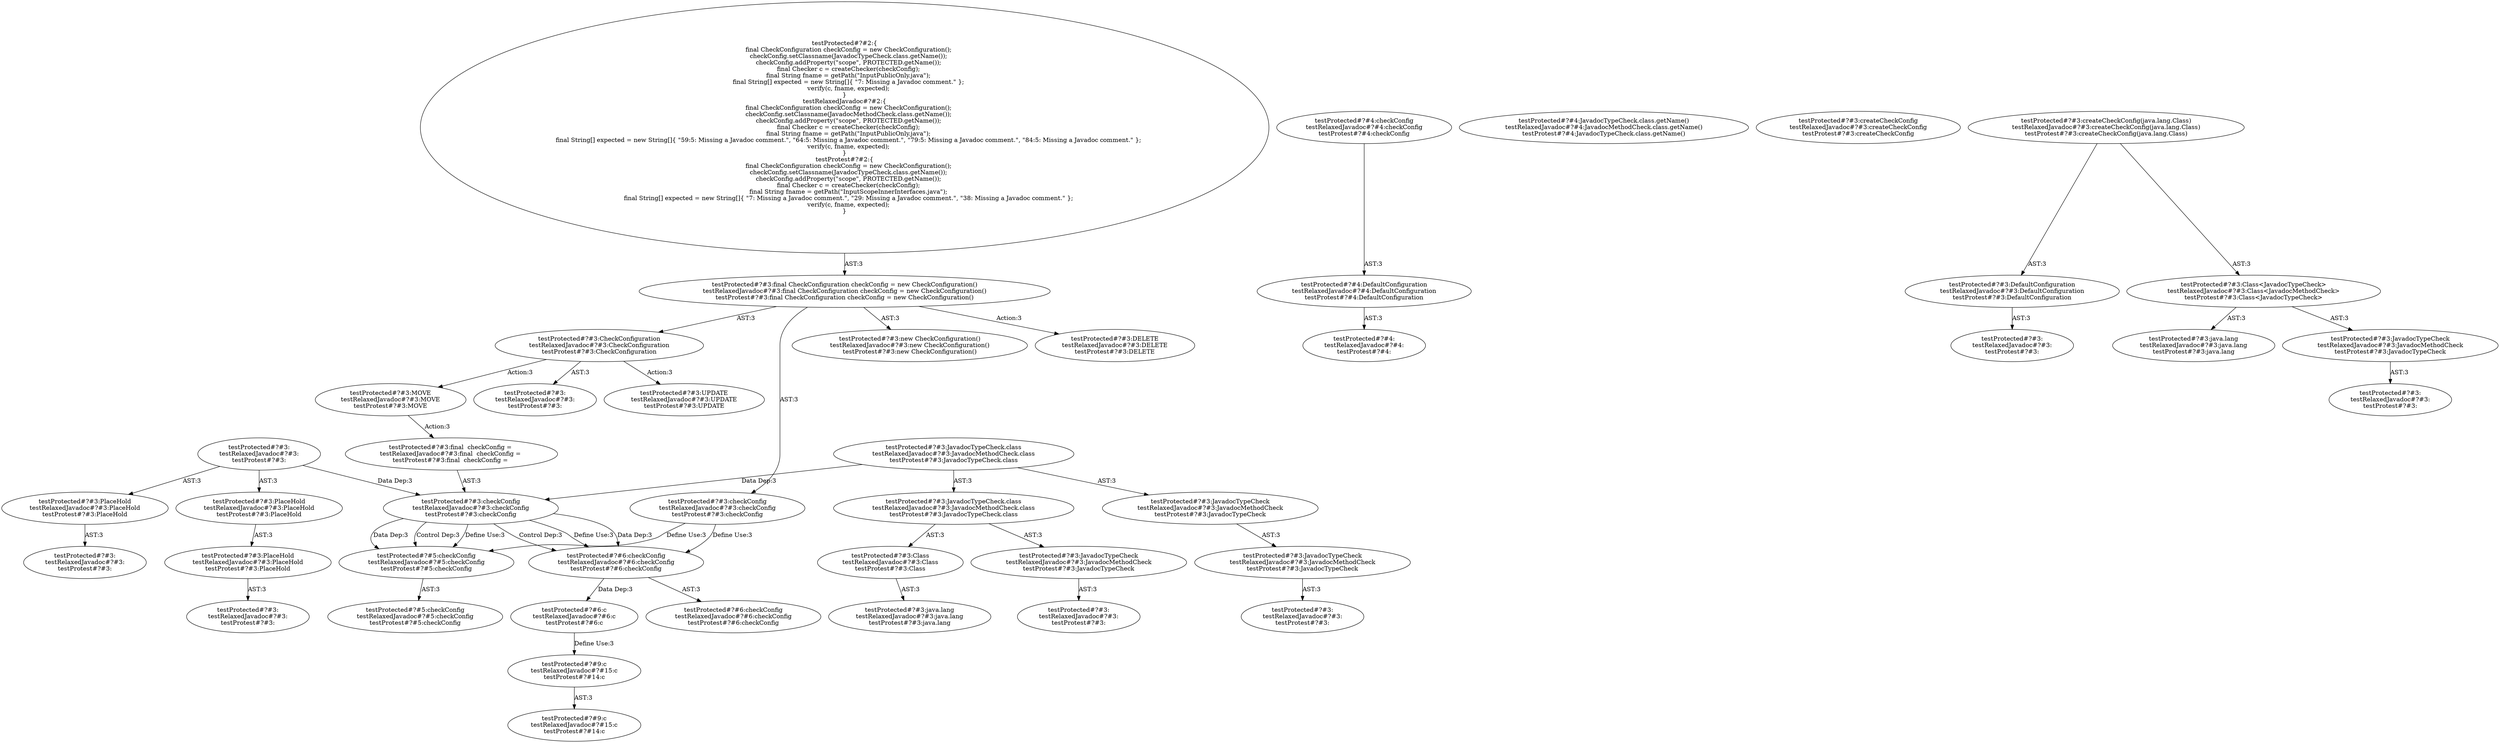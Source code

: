 digraph "Pattern" {
0 [label="testProtected#?#3:UPDATE
testRelaxedJavadoc#?#3:UPDATE
testProtest#?#3:UPDATE" shape=ellipse]
1 [label="testProtected#?#3:CheckConfiguration
testRelaxedJavadoc#?#3:CheckConfiguration
testProtest#?#3:CheckConfiguration" shape=ellipse]
2 [label="testProtected#?#3:final CheckConfiguration checkConfig = new CheckConfiguration()
testRelaxedJavadoc#?#3:final CheckConfiguration checkConfig = new CheckConfiguration()
testProtest#?#3:final CheckConfiguration checkConfig = new CheckConfiguration()" shape=ellipse]
3 [label="testProtected#?#2:\{
    final CheckConfiguration checkConfig = new CheckConfiguration();
    checkConfig.setClassname(JavadocTypeCheck.class.getName());
    checkConfig.addProperty(\"scope\", PROTECTED.getName());
    final Checker c = createChecker(checkConfig);
    final String fname = getPath(\"InputPublicOnly.java\");
    final String[] expected = new String[]\{ \"7: Missing a Javadoc comment.\" \};
    verify(c, fname, expected);
\}
testRelaxedJavadoc#?#2:\{
    final CheckConfiguration checkConfig = new CheckConfiguration();
    checkConfig.setClassname(JavadocMethodCheck.class.getName());
    checkConfig.addProperty(\"scope\", PROTECTED.getName());
    final Checker c = createChecker(checkConfig);
    final String fname = getPath(\"InputPublicOnly.java\");
    final String[] expected = new String[]\{ \"59:5: Missing a Javadoc comment.\", \"64:5: Missing a Javadoc comment.\", \"79:5: Missing a Javadoc comment.\", \"84:5: Missing a Javadoc comment.\" \};
    verify(c, fname, expected);
\}
testProtest#?#2:\{
    final CheckConfiguration checkConfig = new CheckConfiguration();
    checkConfig.setClassname(JavadocTypeCheck.class.getName());
    checkConfig.addProperty(\"scope\", PROTECTED.getName());
    final Checker c = createChecker(checkConfig);
    final String fname = getPath(\"InputScopeInnerInterfaces.java\");
    final String[] expected = new String[]\{ \"7: Missing a Javadoc comment.\", \"29: Missing a Javadoc comment.\", \"38: Missing a Javadoc comment.\" \};
    verify(c, fname, expected);
\}" shape=ellipse]
4 [label="testProtected#?#3:checkConfig
testRelaxedJavadoc#?#3:checkConfig
testProtest#?#3:checkConfig" shape=ellipse]
5 [label="testProtected#?#3:new CheckConfiguration()
testRelaxedJavadoc#?#3:new CheckConfiguration()
testProtest#?#3:new CheckConfiguration()" shape=ellipse]
6 [label="testProtected#?#3:DELETE
testRelaxedJavadoc#?#3:DELETE
testProtest#?#3:DELETE" shape=ellipse]
7 [label="testProtected#?#3:
testRelaxedJavadoc#?#3:
testProtest#?#3:" shape=ellipse]
8 [label="testProtected#?#3:MOVE
testRelaxedJavadoc#?#3:MOVE
testProtest#?#3:MOVE" shape=ellipse]
9 [label="testProtected#?#3:final  checkConfig = 
testRelaxedJavadoc#?#3:final  checkConfig = 
testProtest#?#3:final  checkConfig = " shape=ellipse]
10 [label="testProtected#?#3:checkConfig
testRelaxedJavadoc#?#3:checkConfig
testProtest#?#3:checkConfig" shape=ellipse]
11 [label="testProtected#?#5:checkConfig
testRelaxedJavadoc#?#5:checkConfig
testProtest#?#5:checkConfig" shape=ellipse]
12 [label="testProtected#?#4:checkConfig
testRelaxedJavadoc#?#4:checkConfig
testProtest#?#4:checkConfig" shape=ellipse]
13 [label="testProtected#?#4:DefaultConfiguration
testRelaxedJavadoc#?#4:DefaultConfiguration
testProtest#?#4:DefaultConfiguration" shape=ellipse]
14 [label="testProtected#?#4:
testRelaxedJavadoc#?#4:
testProtest#?#4:" shape=ellipse]
15 [label="testProtected#?#6:checkConfig
testRelaxedJavadoc#?#6:checkConfig
testProtest#?#6:checkConfig" shape=ellipse]
16 [label="testProtected#?#6:checkConfig
testRelaxedJavadoc#?#6:checkConfig
testProtest#?#6:checkConfig" shape=ellipse]
17 [label="testProtected#?#9:c
testRelaxedJavadoc#?#15:c
testProtest#?#14:c" shape=ellipse]
18 [label="testProtected#?#9:c
testRelaxedJavadoc#?#15:c
testProtest#?#14:c" shape=ellipse]
19 [label="testProtected#?#5:checkConfig
testRelaxedJavadoc#?#5:checkConfig
testProtest#?#5:checkConfig" shape=ellipse]
20 [label="testProtected#?#6:c
testRelaxedJavadoc#?#6:c
testProtest#?#6:c" shape=ellipse]
21 [label="testProtected#?#4:JavadocTypeCheck.class.getName()
testRelaxedJavadoc#?#4:JavadocMethodCheck.class.getName()
testProtest#?#4:JavadocTypeCheck.class.getName()" shape=ellipse]
22 [label="testProtected#?#3:createCheckConfig
testRelaxedJavadoc#?#3:createCheckConfig
testProtest#?#3:createCheckConfig" shape=ellipse]
23 [label="testProtected#?#3:
testRelaxedJavadoc#?#3:
testProtest#?#3:" shape=ellipse]
24 [label="testProtected#?#3:PlaceHold
testRelaxedJavadoc#?#3:PlaceHold
testProtest#?#3:PlaceHold" shape=ellipse]
25 [label="testProtected#?#3:
testRelaxedJavadoc#?#3:
testProtest#?#3:" shape=ellipse]
26 [label="testProtected#?#3:PlaceHold
testRelaxedJavadoc#?#3:PlaceHold
testProtest#?#3:PlaceHold" shape=ellipse]
27 [label="testProtected#?#3:PlaceHold
testRelaxedJavadoc#?#3:PlaceHold
testProtest#?#3:PlaceHold" shape=ellipse]
28 [label="testProtected#?#3:
testRelaxedJavadoc#?#3:
testProtest#?#3:" shape=ellipse]
29 [label="testProtected#?#3:createCheckConfig(java.lang.Class)
testRelaxedJavadoc#?#3:createCheckConfig(java.lang.Class)
testProtest#?#3:createCheckConfig(java.lang.Class)" shape=ellipse]
30 [label="testProtected#?#3:DefaultConfiguration
testRelaxedJavadoc#?#3:DefaultConfiguration
testProtest#?#3:DefaultConfiguration" shape=ellipse]
31 [label="testProtected#?#3:
testRelaxedJavadoc#?#3:
testProtest#?#3:" shape=ellipse]
32 [label="testProtected#?#3:Class<JavadocTypeCheck>
testRelaxedJavadoc#?#3:Class<JavadocMethodCheck>
testProtest#?#3:Class<JavadocTypeCheck>" shape=ellipse]
33 [label="testProtected#?#3:java.lang
testRelaxedJavadoc#?#3:java.lang
testProtest#?#3:java.lang" shape=ellipse]
34 [label="testProtected#?#3:JavadocTypeCheck
testRelaxedJavadoc#?#3:JavadocMethodCheck
testProtest#?#3:JavadocTypeCheck" shape=ellipse]
35 [label="testProtected#?#3:
testRelaxedJavadoc#?#3:
testProtest#?#3:" shape=ellipse]
36 [label="testProtected#?#3:JavadocTypeCheck.class
testRelaxedJavadoc#?#3:JavadocMethodCheck.class
testProtest#?#3:JavadocTypeCheck.class" shape=ellipse]
37 [label="testProtected#?#3:JavadocTypeCheck
testRelaxedJavadoc#?#3:JavadocMethodCheck
testProtest#?#3:JavadocTypeCheck" shape=ellipse]
38 [label="testProtected#?#3:JavadocTypeCheck
testRelaxedJavadoc#?#3:JavadocMethodCheck
testProtest#?#3:JavadocTypeCheck" shape=ellipse]
39 [label="testProtected#?#3:
testRelaxedJavadoc#?#3:
testProtest#?#3:" shape=ellipse]
40 [label="testProtected#?#3:JavadocTypeCheck.class
testRelaxedJavadoc#?#3:JavadocMethodCheck.class
testProtest#?#3:JavadocTypeCheck.class" shape=ellipse]
41 [label="testProtected#?#3:JavadocTypeCheck
testRelaxedJavadoc#?#3:JavadocMethodCheck
testProtest#?#3:JavadocTypeCheck" shape=ellipse]
42 [label="testProtected#?#3:
testRelaxedJavadoc#?#3:
testProtest#?#3:" shape=ellipse]
43 [label="testProtected#?#3:Class
testRelaxedJavadoc#?#3:Class
testProtest#?#3:Class" shape=ellipse]
44 [label="testProtected#?#3:java.lang
testRelaxedJavadoc#?#3:java.lang
testProtest#?#3:java.lang" shape=ellipse]
1 -> 0 [label="Action:3"];
1 -> 7 [label="AST:3"];
1 -> 8 [label="Action:3"];
2 -> 1 [label="AST:3"];
2 -> 4 [label="AST:3"];
2 -> 5 [label="AST:3"];
2 -> 6 [label="Action:3"];
3 -> 2 [label="AST:3"];
4 -> 11 [label="Define Use:3"];
4 -> 15 [label="Define Use:3"];
8 -> 9 [label="Action:3"];
9 -> 10 [label="AST:3"];
10 -> 11 [label="Define Use:3"];
10 -> 11 [label="Data Dep:3"];
10 -> 11 [label="Control Dep:3"];
10 -> 15 [label="Define Use:3"];
10 -> 15 [label="Data Dep:3"];
10 -> 15 [label="Control Dep:3"];
11 -> 19 [label="AST:3"];
12 -> 13 [label="AST:3"];
13 -> 14 [label="AST:3"];
15 -> 16 [label="AST:3"];
15 -> 20 [label="Data Dep:3"];
17 -> 18 [label="AST:3"];
20 -> 17 [label="Define Use:3"];
23 -> 10 [label="Data Dep:3"];
23 -> 24 [label="AST:3"];
23 -> 26 [label="AST:3"];
24 -> 25 [label="AST:3"];
26 -> 27 [label="AST:3"];
27 -> 28 [label="AST:3"];
29 -> 30 [label="AST:3"];
29 -> 32 [label="AST:3"];
30 -> 31 [label="AST:3"];
32 -> 33 [label="AST:3"];
32 -> 34 [label="AST:3"];
34 -> 35 [label="AST:3"];
36 -> 10 [label="Data Dep:3"];
36 -> 37 [label="AST:3"];
36 -> 40 [label="AST:3"];
37 -> 38 [label="AST:3"];
38 -> 39 [label="AST:3"];
40 -> 41 [label="AST:3"];
40 -> 43 [label="AST:3"];
41 -> 42 [label="AST:3"];
43 -> 44 [label="AST:3"];
}
